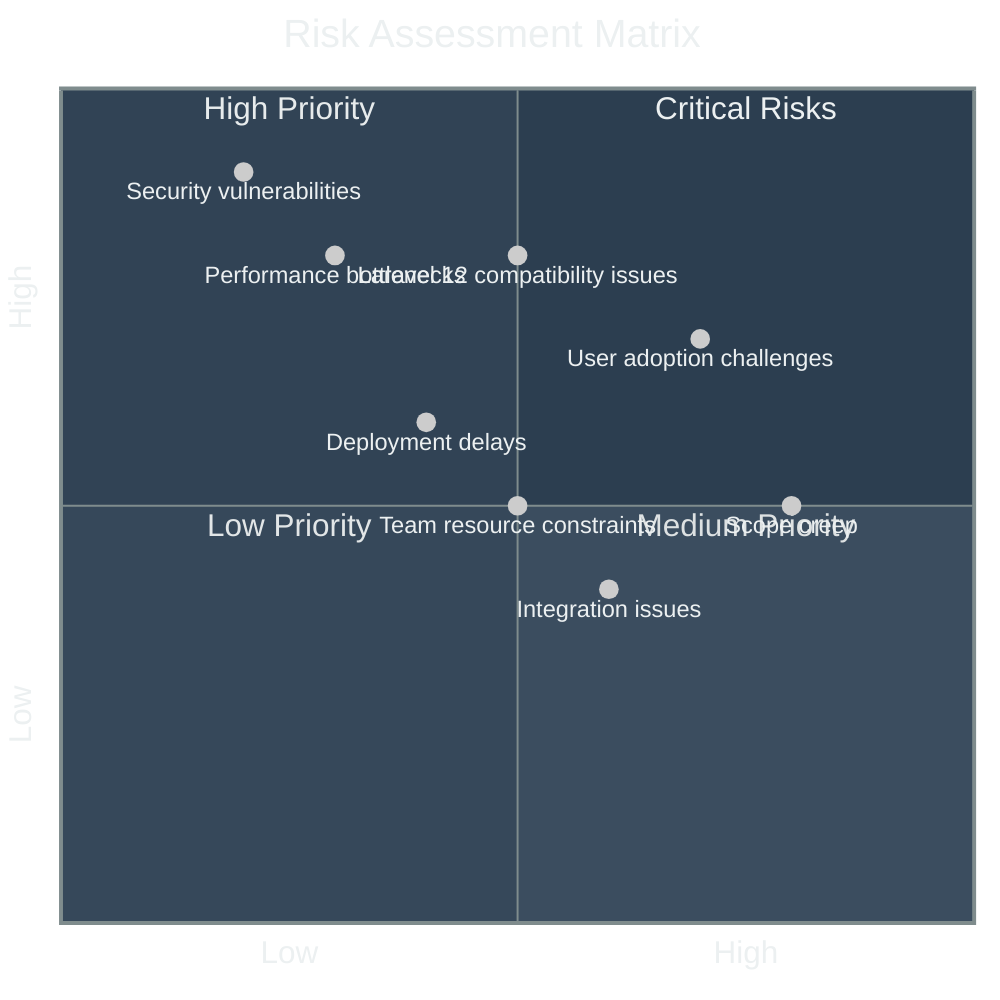 %%{init: {'theme': 'dark', 'themeVariables': { 'primaryColor': '#2c3e50', 'primaryTextColor': '#ecf0f1', 'primaryBorderColor': '#7f8c8d', 'lineColor': '#ecf0f1', 'secondaryColor': '#34495e', 'tertiaryColor': '#282c34' }}}%%
quadrantChart
    title Risk Assessment Matrix
    x-axis Low --> High
    y-axis Low --> High
    quadrant-1 "Critical Risks"
    quadrant-2 "High Priority"
    quadrant-3 "Low Priority"
    quadrant-4 "Medium Priority"
    "Laravel 12 compatibility issues": [0.5, 0.8]
    "Performance bottlenecks": [0.3, 0.8]
    "Security vulnerabilities": [0.2, 0.9]
    "Scope creep": [0.8, 0.5]
    "Team resource constraints": [0.5, 0.5]
    "Integration issues": [0.6, 0.4]
    "Deployment delays": [0.4, 0.6]
    "User adoption challenges": [0.7, 0.7]